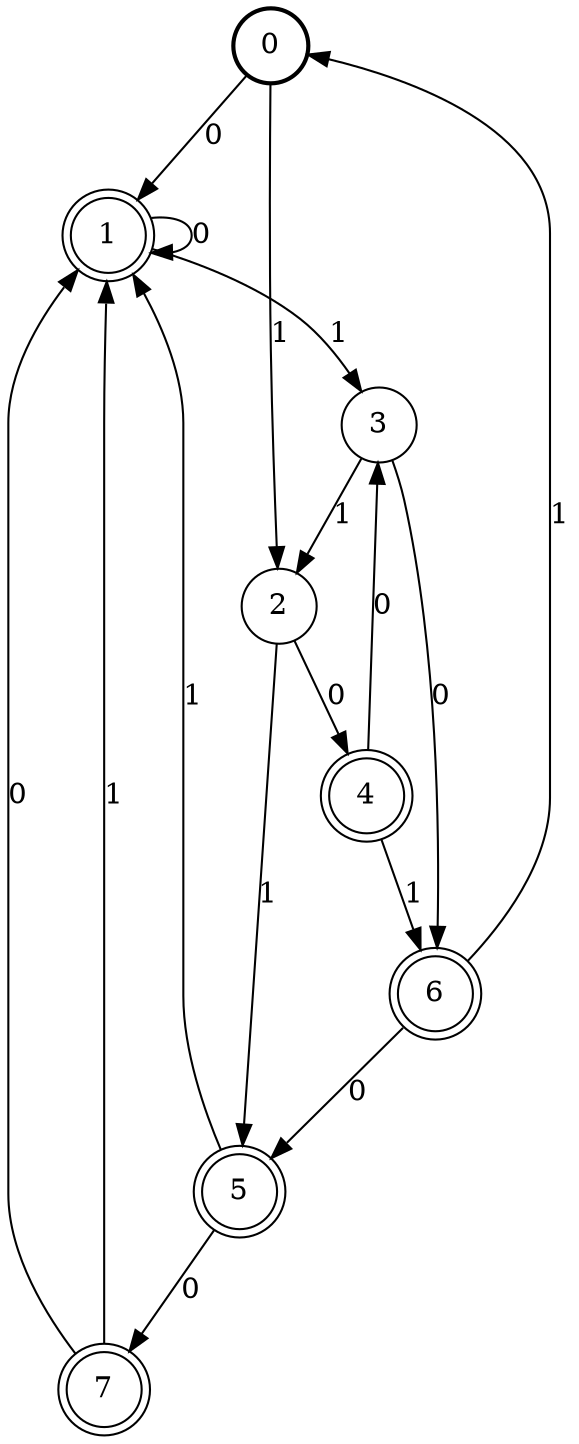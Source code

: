 digraph Automat {
    node [shape = circle];
    0 [style = "bold"];
    0 -> 1 [label = "0"];
    0 -> 2 [label = "1"];
    1 [peripheries=2]
    1 -> 1 [label = "0"];
    1 -> 3 [label = "1"];
    2 -> 4 [label = "0"];
    2 -> 5 [label = "1"];
    3 -> 6 [label = "0"];
    3 -> 2 [label = "1"];
    4 [peripheries=2]
    4 -> 3 [label = "0"];
    4 -> 6 [label = "1"];
    5 [peripheries=2]
    5 -> 7 [label = "0"];
    5 -> 1 [label = "1"];
    6 [peripheries=2]
    6 -> 5 [label = "0"];
    6 -> 0 [label = "1"];
    7 [peripheries=2]
    7 -> 1 [label = "0"];
    7 -> 1 [label = "1"];
}
